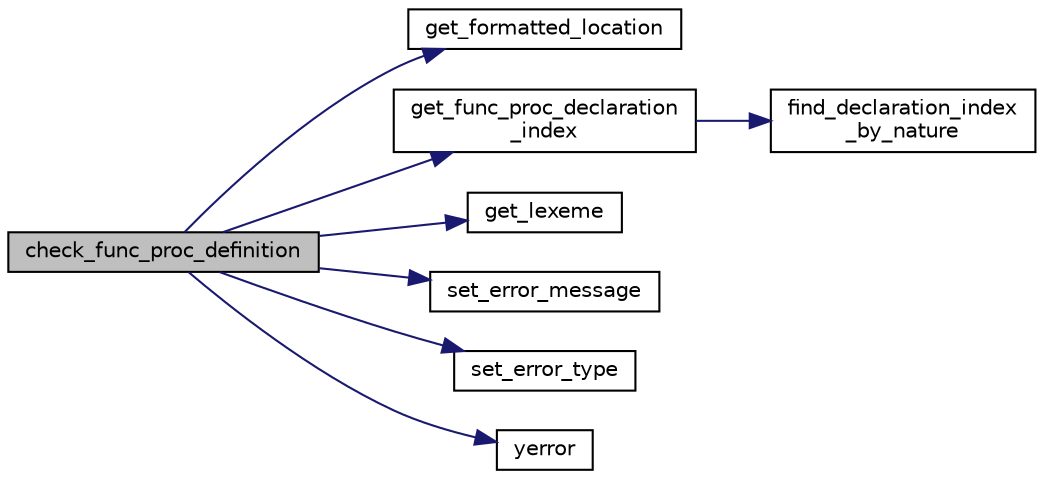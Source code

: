 digraph "check_func_proc_definition"
{
 // LATEX_PDF_SIZE
  edge [fontname="Helvetica",fontsize="10",labelfontname="Helvetica",labelfontsize="10"];
  node [fontname="Helvetica",fontsize="10",shape=record];
  rankdir="LR";
  Node1 [label="check_func_proc_definition",height=0.2,width=0.4,color="black", fillcolor="grey75", style="filled", fontcolor="black",tooltip="Validates the definition of a function or procedure."];
  Node1 -> Node2 [color="midnightblue",fontsize="10",style="solid",fontname="Helvetica"];
  Node2 [label="get_formatted_location",height=0.2,width=0.4,color="black", fillcolor="white", style="filled",URL="$d0/d15/errors_8c.html#a68d1ccae372534af850e06d48b45d638",tooltip="Returns a formatted string containing the current file, line, and column."];
  Node1 -> Node3 [color="midnightblue",fontsize="10",style="solid",fontname="Helvetica"];
  Node3 [label="get_func_proc_declaration\l_index",height=0.2,width=0.4,color="black", fillcolor="white", style="filled",URL="$d0/d8b/func__proc__validation_8c.html#a1165dc252af5075d0e0b35c836d92315",tooltip="Retrieves the declaration index of a function or procedure."];
  Node3 -> Node4 [color="midnightblue",fontsize="10",style="solid",fontname="Helvetica"];
  Node4 [label="find_declaration_index\l_by_nature",height=0.2,width=0.4,color="black", fillcolor="white", style="filled",URL="$dc/de9/declaration__table_8h.html#a8d20d657d482952631adde5763e985c8",tooltip="Finds the index of a declaration with the specified lexicographic index and nature...."];
  Node1 -> Node5 [color="midnightblue",fontsize="10",style="solid",fontname="Helvetica"];
  Node5 [label="get_lexeme",height=0.2,width=0.4,color="black", fillcolor="white", style="filled",URL="$d0/d92/lexeme__table_8c.html#ab176cfe8b410c1f87237ed115a0d8df4",tooltip="Retrieves the lexeme at the given index."];
  Node1 -> Node6 [color="midnightblue",fontsize="10",style="solid",fontname="Helvetica"];
  Node6 [label="set_error_message",height=0.2,width=0.4,color="black", fillcolor="white", style="filled",URL="$d0/d15/errors_8c.html#a4eba1d90a88e13e4b1beada48a1c2b9d",tooltip="Sets the error message of the provided Error struct."];
  Node1 -> Node7 [color="midnightblue",fontsize="10",style="solid",fontname="Helvetica"];
  Node7 [label="set_error_type",height=0.2,width=0.4,color="black", fillcolor="white", style="filled",URL="$d0/d15/errors_8c.html#aff32bbfac01af1967382165ffc1d5607",tooltip="Sets the error type of the provided Error struct."];
  Node1 -> Node8 [color="midnightblue",fontsize="10",style="solid",fontname="Helvetica"];
  Node8 [label="yerror",height=0.2,width=0.4,color="black", fillcolor="white", style="filled",URL="$d0/d15/errors_8c.html#a362b4d026b806baabf4d0654eea096a8",tooltip="Prints a formatted error message based on the provided Error struct and exits the program."];
}
